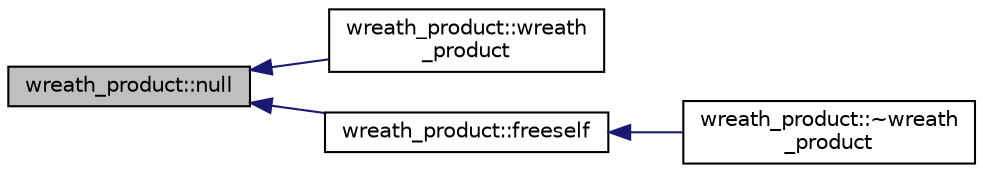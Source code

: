 digraph "wreath_product::null"
{
  edge [fontname="Helvetica",fontsize="10",labelfontname="Helvetica",labelfontsize="10"];
  node [fontname="Helvetica",fontsize="10",shape=record];
  rankdir="LR";
  Node876 [label="wreath_product::null",height=0.2,width=0.4,color="black", fillcolor="grey75", style="filled", fontcolor="black"];
  Node876 -> Node877 [dir="back",color="midnightblue",fontsize="10",style="solid",fontname="Helvetica"];
  Node877 [label="wreath_product::wreath\l_product",height=0.2,width=0.4,color="black", fillcolor="white", style="filled",URL="$d8/dfa/classwreath__product.html#a6469cbca427400af724e03af1b337ab4"];
  Node876 -> Node878 [dir="back",color="midnightblue",fontsize="10",style="solid",fontname="Helvetica"];
  Node878 [label="wreath_product::freeself",height=0.2,width=0.4,color="black", fillcolor="white", style="filled",URL="$d8/dfa/classwreath__product.html#ad64b7211fce242b624396052f50df3d0"];
  Node878 -> Node879 [dir="back",color="midnightblue",fontsize="10",style="solid",fontname="Helvetica"];
  Node879 [label="wreath_product::~wreath\l_product",height=0.2,width=0.4,color="black", fillcolor="white", style="filled",URL="$d8/dfa/classwreath__product.html#aac907ce8a6123e3e4dade7b0c58d9409"];
}
